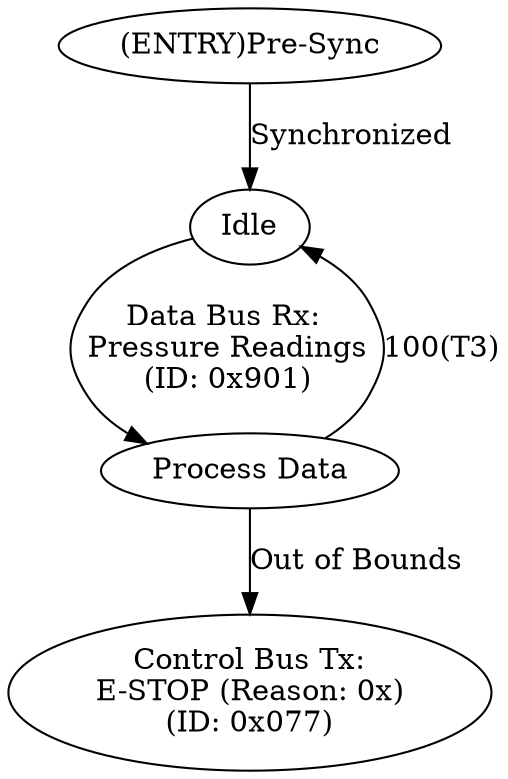 digraph {
S41		[label="(ENTRY)Pre-Sync"];
S42		[label="Idle"];
S43		[label="Process Data"];
S44		[label="Control Bus Tx:\nE-STOP (Reason: 0x)\n(ID: 0x077)"];

S41 -> S42     [label="Synchronized"];
S42 -> S43     [label="Data Bus Rx: \nPressure Readings\n(ID: 0x901)\n"];
S43 -> S44     [label="Out of Bounds"];

S43 -> S42     [label="100(T3)"];
}

